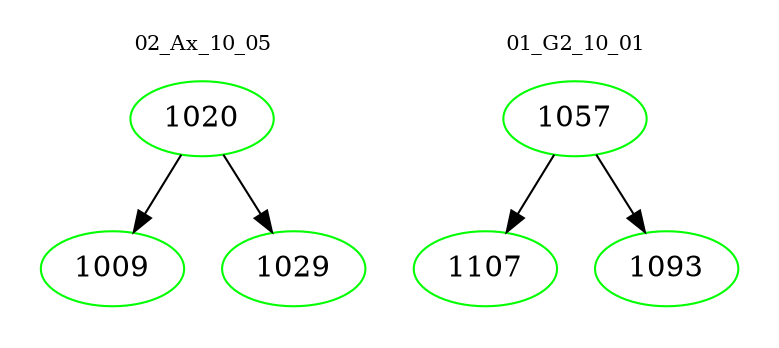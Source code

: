 digraph{
subgraph cluster_0 {
color = white
label = "02_Ax_10_05";
fontsize=10;
T0_1020 [label="1020", color="green"]
T0_1020 -> T0_1009 [color="black"]
T0_1009 [label="1009", color="green"]
T0_1020 -> T0_1029 [color="black"]
T0_1029 [label="1029", color="green"]
}
subgraph cluster_1 {
color = white
label = "01_G2_10_01";
fontsize=10;
T1_1057 [label="1057", color="green"]
T1_1057 -> T1_1107 [color="black"]
T1_1107 [label="1107", color="green"]
T1_1057 -> T1_1093 [color="black"]
T1_1093 [label="1093", color="green"]
}
}

